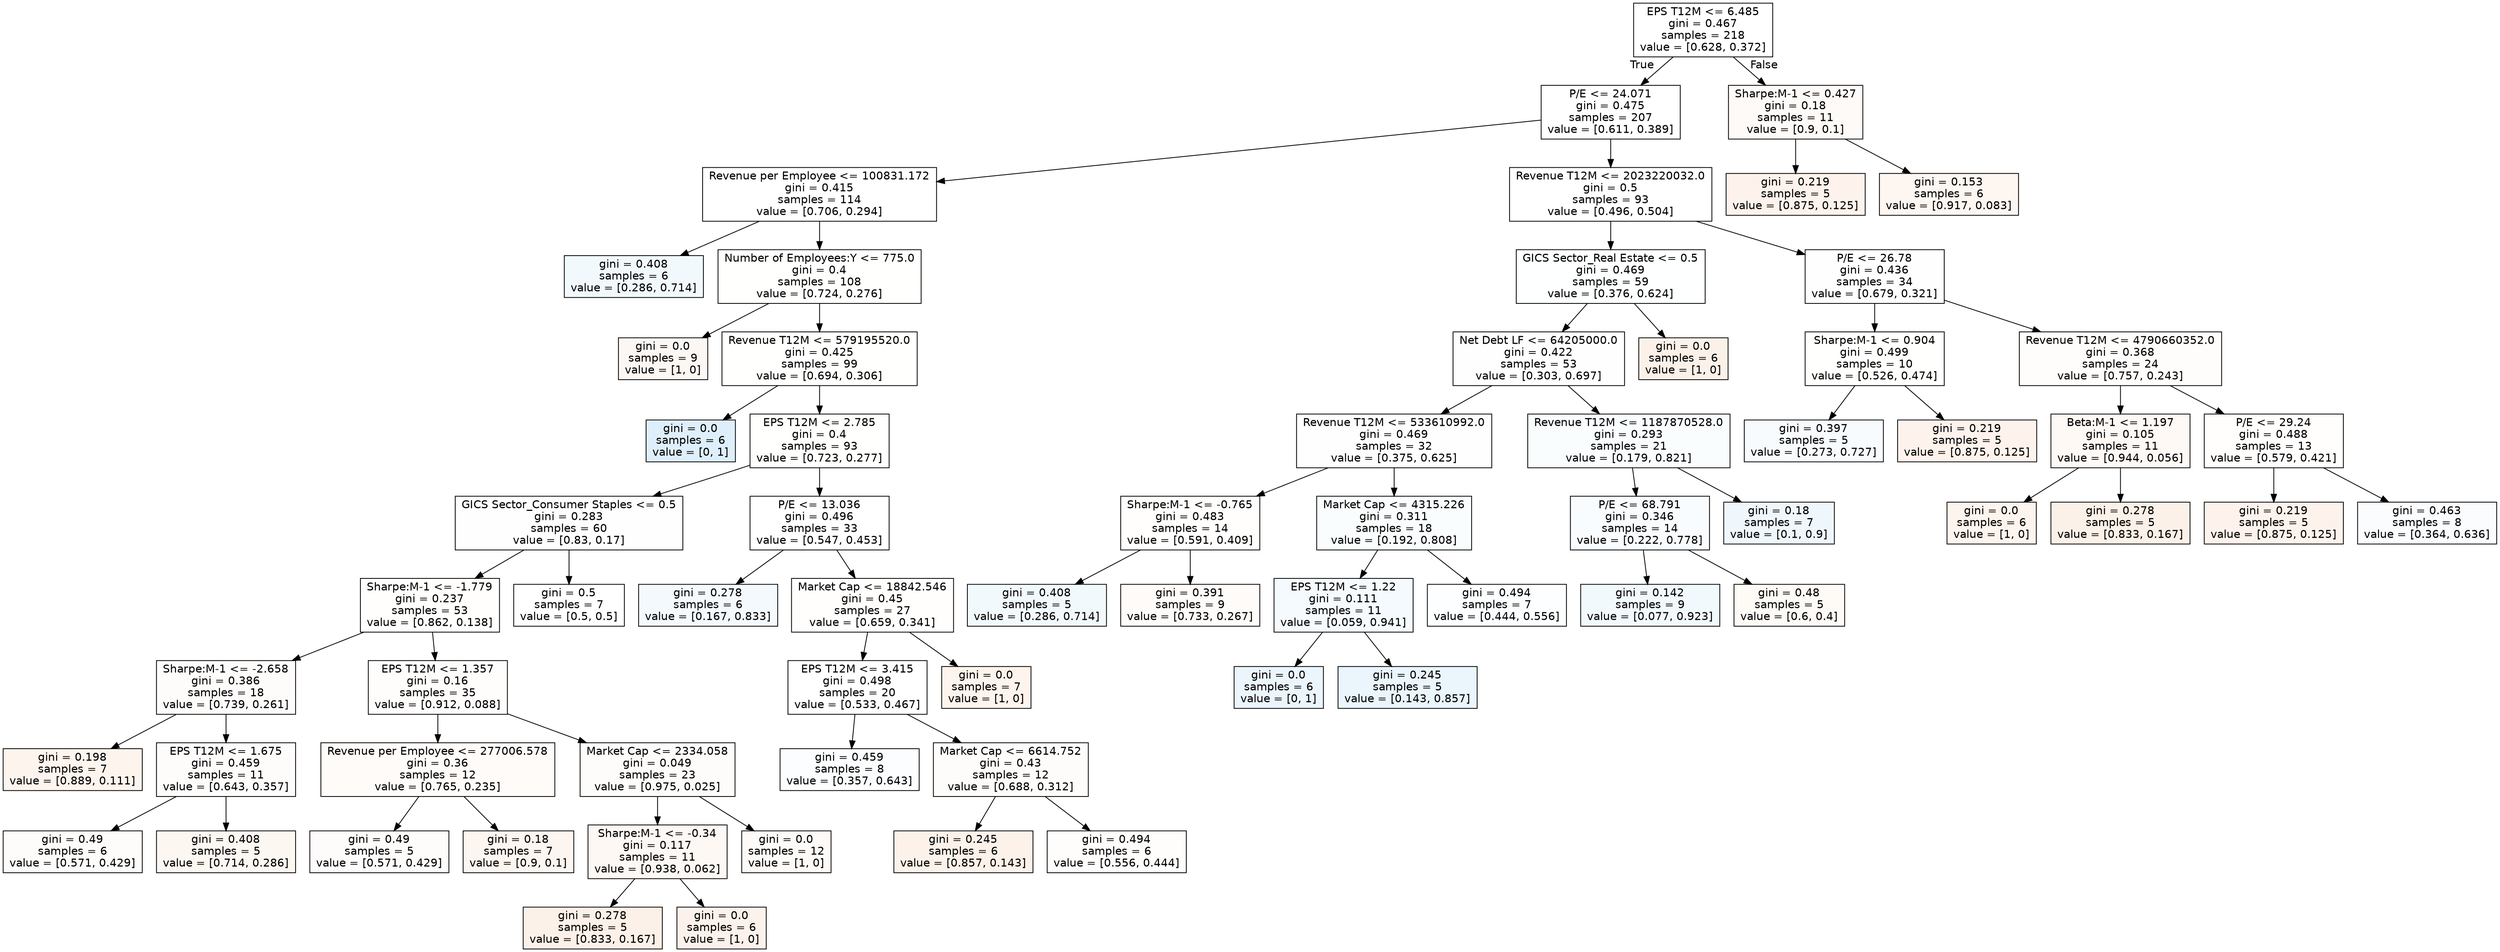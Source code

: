 digraph Tree {
node [shape=box, style="filled", color="black", fontname="helvetica"] ;
edge [fontname="helvetica"] ;
0 [label="EPS T12M <= 6.485\ngini = 0.467\nsamples = 218\nvalue = [0.628, 0.372]", fillcolor="#ffffff"] ;
1 [label="P/E <= 24.071\ngini = 0.475\nsamples = 207\nvalue = [0.611, 0.389]", fillcolor="#ffffff"] ;
0 -> 1 [labeldistance=2.5, labelangle=45, headlabel="True"] ;
3 [label="Revenue per Employee <= 100831.172\ngini = 0.415\nsamples = 114\nvalue = [0.706, 0.294]", fillcolor="#ffffff"] ;
1 -> 3 ;
9 [label="gini = 0.408\nsamples = 6\nvalue = [0.286, 0.714]", fillcolor="#f2f9fd"] ;
3 -> 9 ;
10 [label="Number of Employees:Y <= 775.0\ngini = 0.4\nsamples = 108\nvalue = [0.724, 0.276]", fillcolor="#fffffe"] ;
3 -> 10 ;
11 [label="gini = 0.0\nsamples = 9\nvalue = [1, 0]", fillcolor="#fdf7f3"] ;
10 -> 11 ;
12 [label="Revenue T12M <= 579195520.0\ngini = 0.425\nsamples = 99\nvalue = [0.694, 0.306]", fillcolor="#fffffe"] ;
10 -> 12 ;
13 [label="gini = 0.0\nsamples = 6\nvalue = [0, 1]", fillcolor="#deeffb"] ;
12 -> 13 ;
14 [label="EPS T12M <= 2.785\ngini = 0.4\nsamples = 93\nvalue = [0.723, 0.277]", fillcolor="#fffffe"] ;
12 -> 14 ;
15 [label="GICS Sector_Consumer Staples <= 0.5\ngini = 0.283\nsamples = 60\nvalue = [0.83, 0.17]", fillcolor="#fffefe"] ;
14 -> 15 ;
21 [label="Sharpe:M-1 <= -1.779\ngini = 0.237\nsamples = 53\nvalue = [0.862, 0.138]", fillcolor="#fffefd"] ;
15 -> 21 ;
41 [label="Sharpe:M-1 <= -2.658\ngini = 0.386\nsamples = 18\nvalue = [0.739, 0.261]", fillcolor="#fefcfb"] ;
21 -> 41 ;
49 [label="gini = 0.198\nsamples = 7\nvalue = [0.889, 0.111]", fillcolor="#fdf4ee"] ;
41 -> 49 ;
50 [label="EPS T12M <= 1.675\ngini = 0.459\nsamples = 11\nvalue = [0.643, 0.357]", fillcolor="#fefcfb"] ;
41 -> 50 ;
59 [label="gini = 0.49\nsamples = 6\nvalue = [0.571, 0.429]", fillcolor="#fefcfb"] ;
50 -> 59 ;
60 [label="gini = 0.408\nsamples = 5\nvalue = [0.714, 0.286]", fillcolor="#fdf7f2"] ;
50 -> 60 ;
42 [label="EPS T12M <= 1.357\ngini = 0.16\nsamples = 35\nvalue = [0.912, 0.088]", fillcolor="#fffdfc"] ;
21 -> 42 ;
43 [label="Revenue per Employee <= 277006.578\ngini = 0.36\nsamples = 12\nvalue = [0.765, 0.235]", fillcolor="#fefbf9"] ;
42 -> 43 ;
45 [label="gini = 0.49\nsamples = 5\nvalue = [0.571, 0.429]", fillcolor="#fefcfb"] ;
43 -> 45 ;
46 [label="gini = 0.18\nsamples = 7\nvalue = [0.9, 0.1]", fillcolor="#fdf5ef"] ;
43 -> 46 ;
44 [label="Market Cap <= 2334.058\ngini = 0.049\nsamples = 23\nvalue = [0.975, 0.025]", fillcolor="#fefcfa"] ;
42 -> 44 ;
61 [label="Sharpe:M-1 <= -0.34\ngini = 0.117\nsamples = 11\nvalue = [0.938, 0.062]", fillcolor="#fef8f4"] ;
44 -> 61 ;
63 [label="gini = 0.278\nsamples = 5\nvalue = [0.833, 0.167]", fillcolor="#fcf1e8"] ;
61 -> 63 ;
64 [label="gini = 0.0\nsamples = 6\nvalue = [1, 0]", fillcolor="#fcf2eb"] ;
61 -> 64 ;
62 [label="gini = 0.0\nsamples = 12\nvalue = [1, 0]", fillcolor="#fefaf7"] ;
44 -> 62 ;
22 [label="gini = 0.5\nsamples = 7\nvalue = [0.5, 0.5]", fillcolor="#ffffff"] ;
15 -> 22 ;
16 [label="P/E <= 13.036\ngini = 0.496\nsamples = 33\nvalue = [0.547, 0.453]", fillcolor="#ffffff"] ;
14 -> 16 ;
17 [label="gini = 0.278\nsamples = 6\nvalue = [0.167, 0.833]", fillcolor="#f4f9fe"] ;
16 -> 17 ;
18 [label="Market Cap <= 18842.546\ngini = 0.45\nsamples = 27\nvalue = [0.659, 0.341]", fillcolor="#fffefd"] ;
16 -> 18 ;
19 [label="EPS T12M <= 3.415\ngini = 0.498\nsamples = 20\nvalue = [0.533, 0.467]", fillcolor="#ffffff"] ;
18 -> 19 ;
23 [label="gini = 0.459\nsamples = 8\nvalue = [0.357, 0.643]", fillcolor="#fbfdfe"] ;
19 -> 23 ;
24 [label="Market Cap <= 6614.752\ngini = 0.43\nsamples = 12\nvalue = [0.688, 0.312]", fillcolor="#fefcfa"] ;
19 -> 24 ;
47 [label="gini = 0.245\nsamples = 6\nvalue = [0.857, 0.143]", fillcolor="#fcf2ea"] ;
24 -> 47 ;
48 [label="gini = 0.494\nsamples = 6\nvalue = [0.556, 0.444]", fillcolor="#fffdfc"] ;
24 -> 48 ;
20 [label="gini = 0.0\nsamples = 7\nvalue = [1, 0]", fillcolor="#fdf4ed"] ;
18 -> 20 ;
4 [label="Revenue T12M <= 2023220032.0\ngini = 0.5\nsamples = 93\nvalue = [0.496, 0.504]", fillcolor="#ffffff"] ;
1 -> 4 ;
5 [label="GICS Sector_Real Estate <= 0.5\ngini = 0.469\nsamples = 59\nvalue = [0.376, 0.624]", fillcolor="#feffff"] ;
4 -> 5 ;
7 [label="Net Debt LF <= 64205000.0\ngini = 0.422\nsamples = 53\nvalue = [0.303, 0.697]", fillcolor="#fefeff"] ;
5 -> 7 ;
25 [label="Revenue T12M <= 533610992.0\ngini = 0.469\nsamples = 32\nvalue = [0.375, 0.625]", fillcolor="#fefeff"] ;
7 -> 25 ;
27 [label="Sharpe:M-1 <= -0.765\ngini = 0.483\nsamples = 14\nvalue = [0.591, 0.409]", fillcolor="#fffefd"] ;
25 -> 27 ;
29 [label="gini = 0.408\nsamples = 5\nvalue = [0.286, 0.714]", fillcolor="#f2f9fd"] ;
27 -> 29 ;
30 [label="gini = 0.391\nsamples = 9\nvalue = [0.733, 0.267]", fillcolor="#fefbf9"] ;
27 -> 30 ;
28 [label="Market Cap <= 4315.226\ngini = 0.311\nsamples = 18\nvalue = [0.192, 0.808]", fillcolor="#fafdfe"] ;
25 -> 28 ;
31 [label="EPS T12M <= 1.22\ngini = 0.111\nsamples = 11\nvalue = [0.059, 0.941]", fillcolor="#f5fafe"] ;
28 -> 31 ;
57 [label="gini = 0.0\nsamples = 6\nvalue = [0, 1]", fillcolor="#ebf5fc"] ;
31 -> 57 ;
58 [label="gini = 0.245\nsamples = 5\nvalue = [0.143, 0.857]", fillcolor="#eaf5fc"] ;
31 -> 58 ;
32 [label="gini = 0.494\nsamples = 7\nvalue = [0.444, 0.556]", fillcolor="#fcfeff"] ;
28 -> 32 ;
26 [label="Revenue T12M <= 1187870528.0\ngini = 0.293\nsamples = 21\nvalue = [0.179, 0.821]", fillcolor="#fafdfe"] ;
7 -> 26 ;
53 [label="P/E <= 68.791\ngini = 0.346\nsamples = 14\nvalue = [0.222, 0.778]", fillcolor="#f9fcfe"] ;
26 -> 53 ;
55 [label="gini = 0.142\nsamples = 9\nvalue = [0.077, 0.923]", fillcolor="#f2f9fd"] ;
53 -> 55 ;
56 [label="gini = 0.48\nsamples = 5\nvalue = [0.6, 0.4]", fillcolor="#fefaf6"] ;
53 -> 56 ;
54 [label="gini = 0.18\nsamples = 7\nvalue = [0.1, 0.9]", fillcolor="#eff7fd"] ;
26 -> 54 ;
8 [label="gini = 0.0\nsamples = 6\nvalue = [1, 0]", fillcolor="#fcf1e9"] ;
5 -> 8 ;
6 [label="P/E <= 26.78\ngini = 0.436\nsamples = 34\nvalue = [0.679, 0.321]", fillcolor="#fffefe"] ;
4 -> 6 ;
33 [label="Sharpe:M-1 <= 0.904\ngini = 0.499\nsamples = 10\nvalue = [0.526, 0.474]", fillcolor="#fffffe"] ;
6 -> 33 ;
35 [label="gini = 0.397\nsamples = 5\nvalue = [0.273, 0.727]", fillcolor="#f7fbfe"] ;
33 -> 35 ;
36 [label="gini = 0.219\nsamples = 5\nvalue = [0.875, 0.125]", fillcolor="#fdf3ec"] ;
33 -> 36 ;
34 [label="Revenue T12M <= 4790660352.0\ngini = 0.368\nsamples = 24\nvalue = [0.757, 0.243]", fillcolor="#fffdfc"] ;
6 -> 34 ;
37 [label="Beta:M-1 <= 1.197\ngini = 0.105\nsamples = 11\nvalue = [0.944, 0.056]", fillcolor="#fef9f5"] ;
34 -> 37 ;
51 [label="gini = 0.0\nsamples = 6\nvalue = [1, 0]", fillcolor="#fdf4ee"] ;
37 -> 51 ;
52 [label="gini = 0.278\nsamples = 5\nvalue = [0.833, 0.167]", fillcolor="#fcf1e8"] ;
37 -> 52 ;
38 [label="P/E <= 29.24\ngini = 0.488\nsamples = 13\nvalue = [0.579, 0.421]", fillcolor="#fffefd"] ;
34 -> 38 ;
39 [label="gini = 0.219\nsamples = 5\nvalue = [0.875, 0.125]", fillcolor="#fdf3ec"] ;
38 -> 39 ;
40 [label="gini = 0.463\nsamples = 8\nvalue = [0.364, 0.636]", fillcolor="#fafcfe"] ;
38 -> 40 ;
2 [label="Sharpe:M-1 <= 0.427\ngini = 0.18\nsamples = 11\nvalue = [0.9, 0.1]", fillcolor="#fefaf7"] ;
0 -> 2 [labeldistance=2.5, labelangle=-45, headlabel="False"] ;
65 [label="gini = 0.219\nsamples = 5\nvalue = [0.875, 0.125]", fillcolor="#fdf3ec"] ;
2 -> 65 ;
66 [label="gini = 0.153\nsamples = 6\nvalue = [0.917, 0.083]", fillcolor="#fdf6f1"] ;
2 -> 66 ;
}